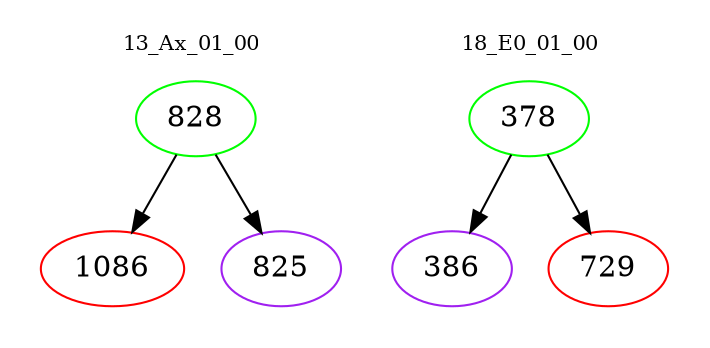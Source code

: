 digraph{
subgraph cluster_0 {
color = white
label = "13_Ax_01_00";
fontsize=10;
T0_828 [label="828", color="green"]
T0_828 -> T0_1086 [color="black"]
T0_1086 [label="1086", color="red"]
T0_828 -> T0_825 [color="black"]
T0_825 [label="825", color="purple"]
}
subgraph cluster_1 {
color = white
label = "18_E0_01_00";
fontsize=10;
T1_378 [label="378", color="green"]
T1_378 -> T1_386 [color="black"]
T1_386 [label="386", color="purple"]
T1_378 -> T1_729 [color="black"]
T1_729 [label="729", color="red"]
}
}
